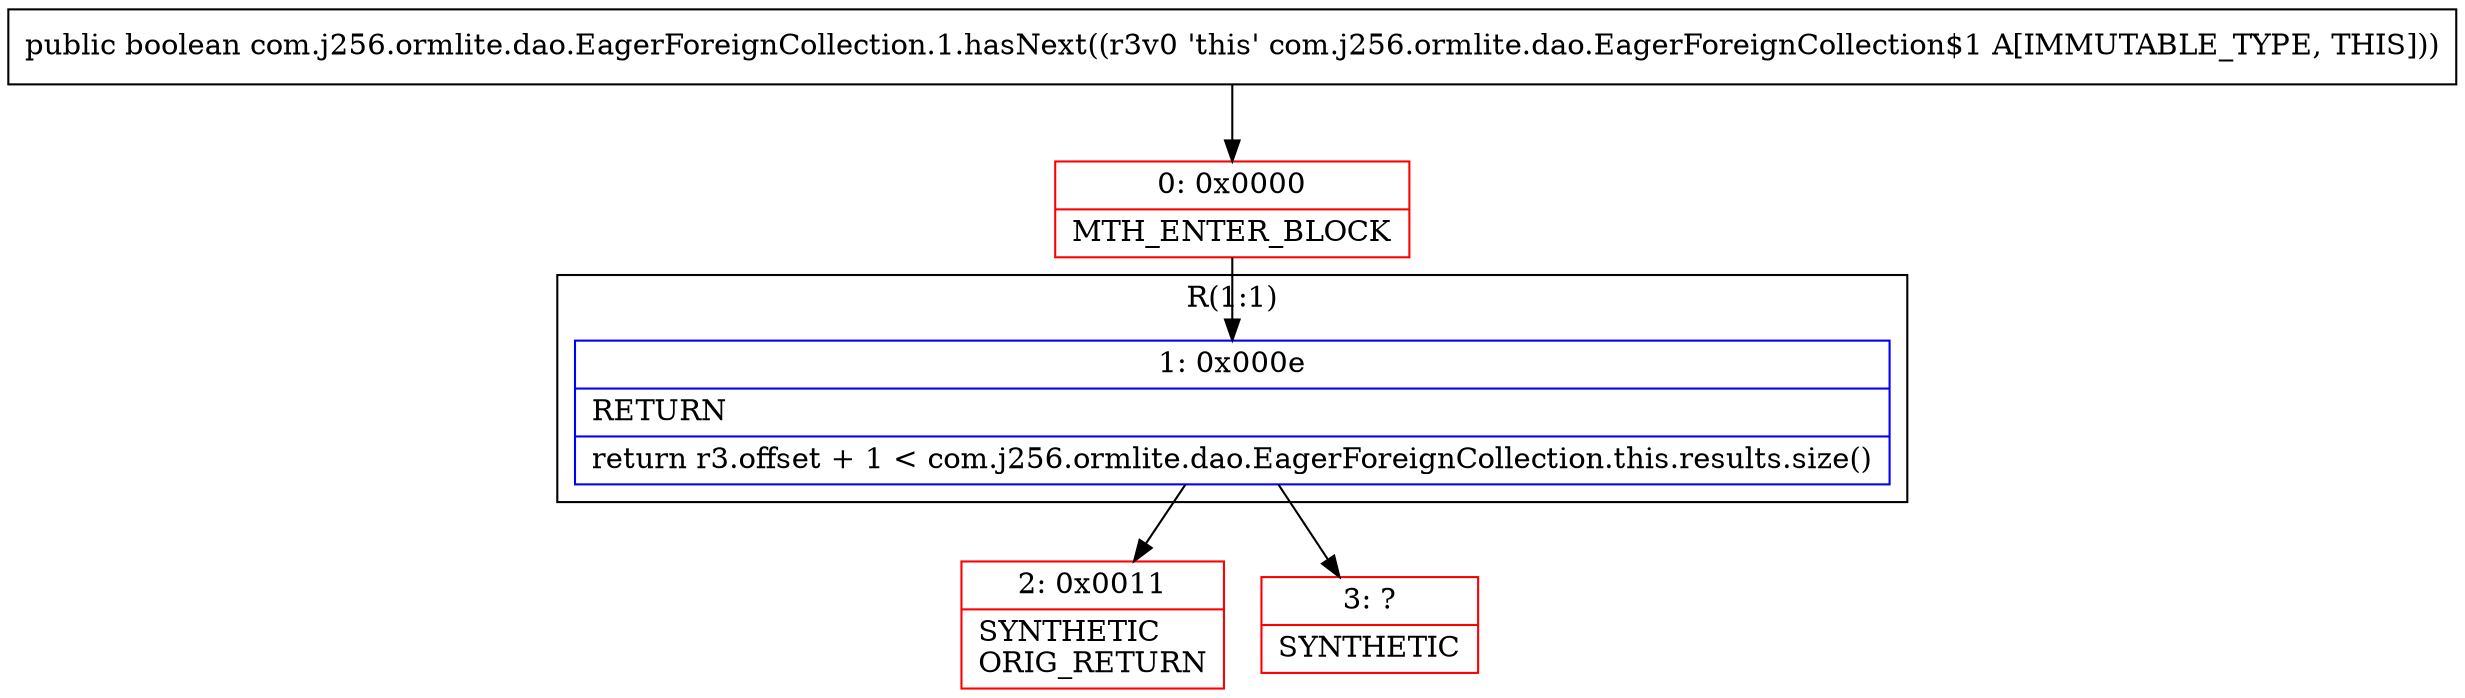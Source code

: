 digraph "CFG forcom.j256.ormlite.dao.EagerForeignCollection.1.hasNext()Z" {
subgraph cluster_Region_674678380 {
label = "R(1:1)";
node [shape=record,color=blue];
Node_1 [shape=record,label="{1\:\ 0x000e|RETURN\l|return r3.offset + 1 \< com.j256.ormlite.dao.EagerForeignCollection.this.results.size()\l}"];
}
Node_0 [shape=record,color=red,label="{0\:\ 0x0000|MTH_ENTER_BLOCK\l}"];
Node_2 [shape=record,color=red,label="{2\:\ 0x0011|SYNTHETIC\lORIG_RETURN\l}"];
Node_3 [shape=record,color=red,label="{3\:\ ?|SYNTHETIC\l}"];
MethodNode[shape=record,label="{public boolean com.j256.ormlite.dao.EagerForeignCollection.1.hasNext((r3v0 'this' com.j256.ormlite.dao.EagerForeignCollection$1 A[IMMUTABLE_TYPE, THIS])) }"];
MethodNode -> Node_0;
Node_1 -> Node_2;
Node_1 -> Node_3;
Node_0 -> Node_1;
}

